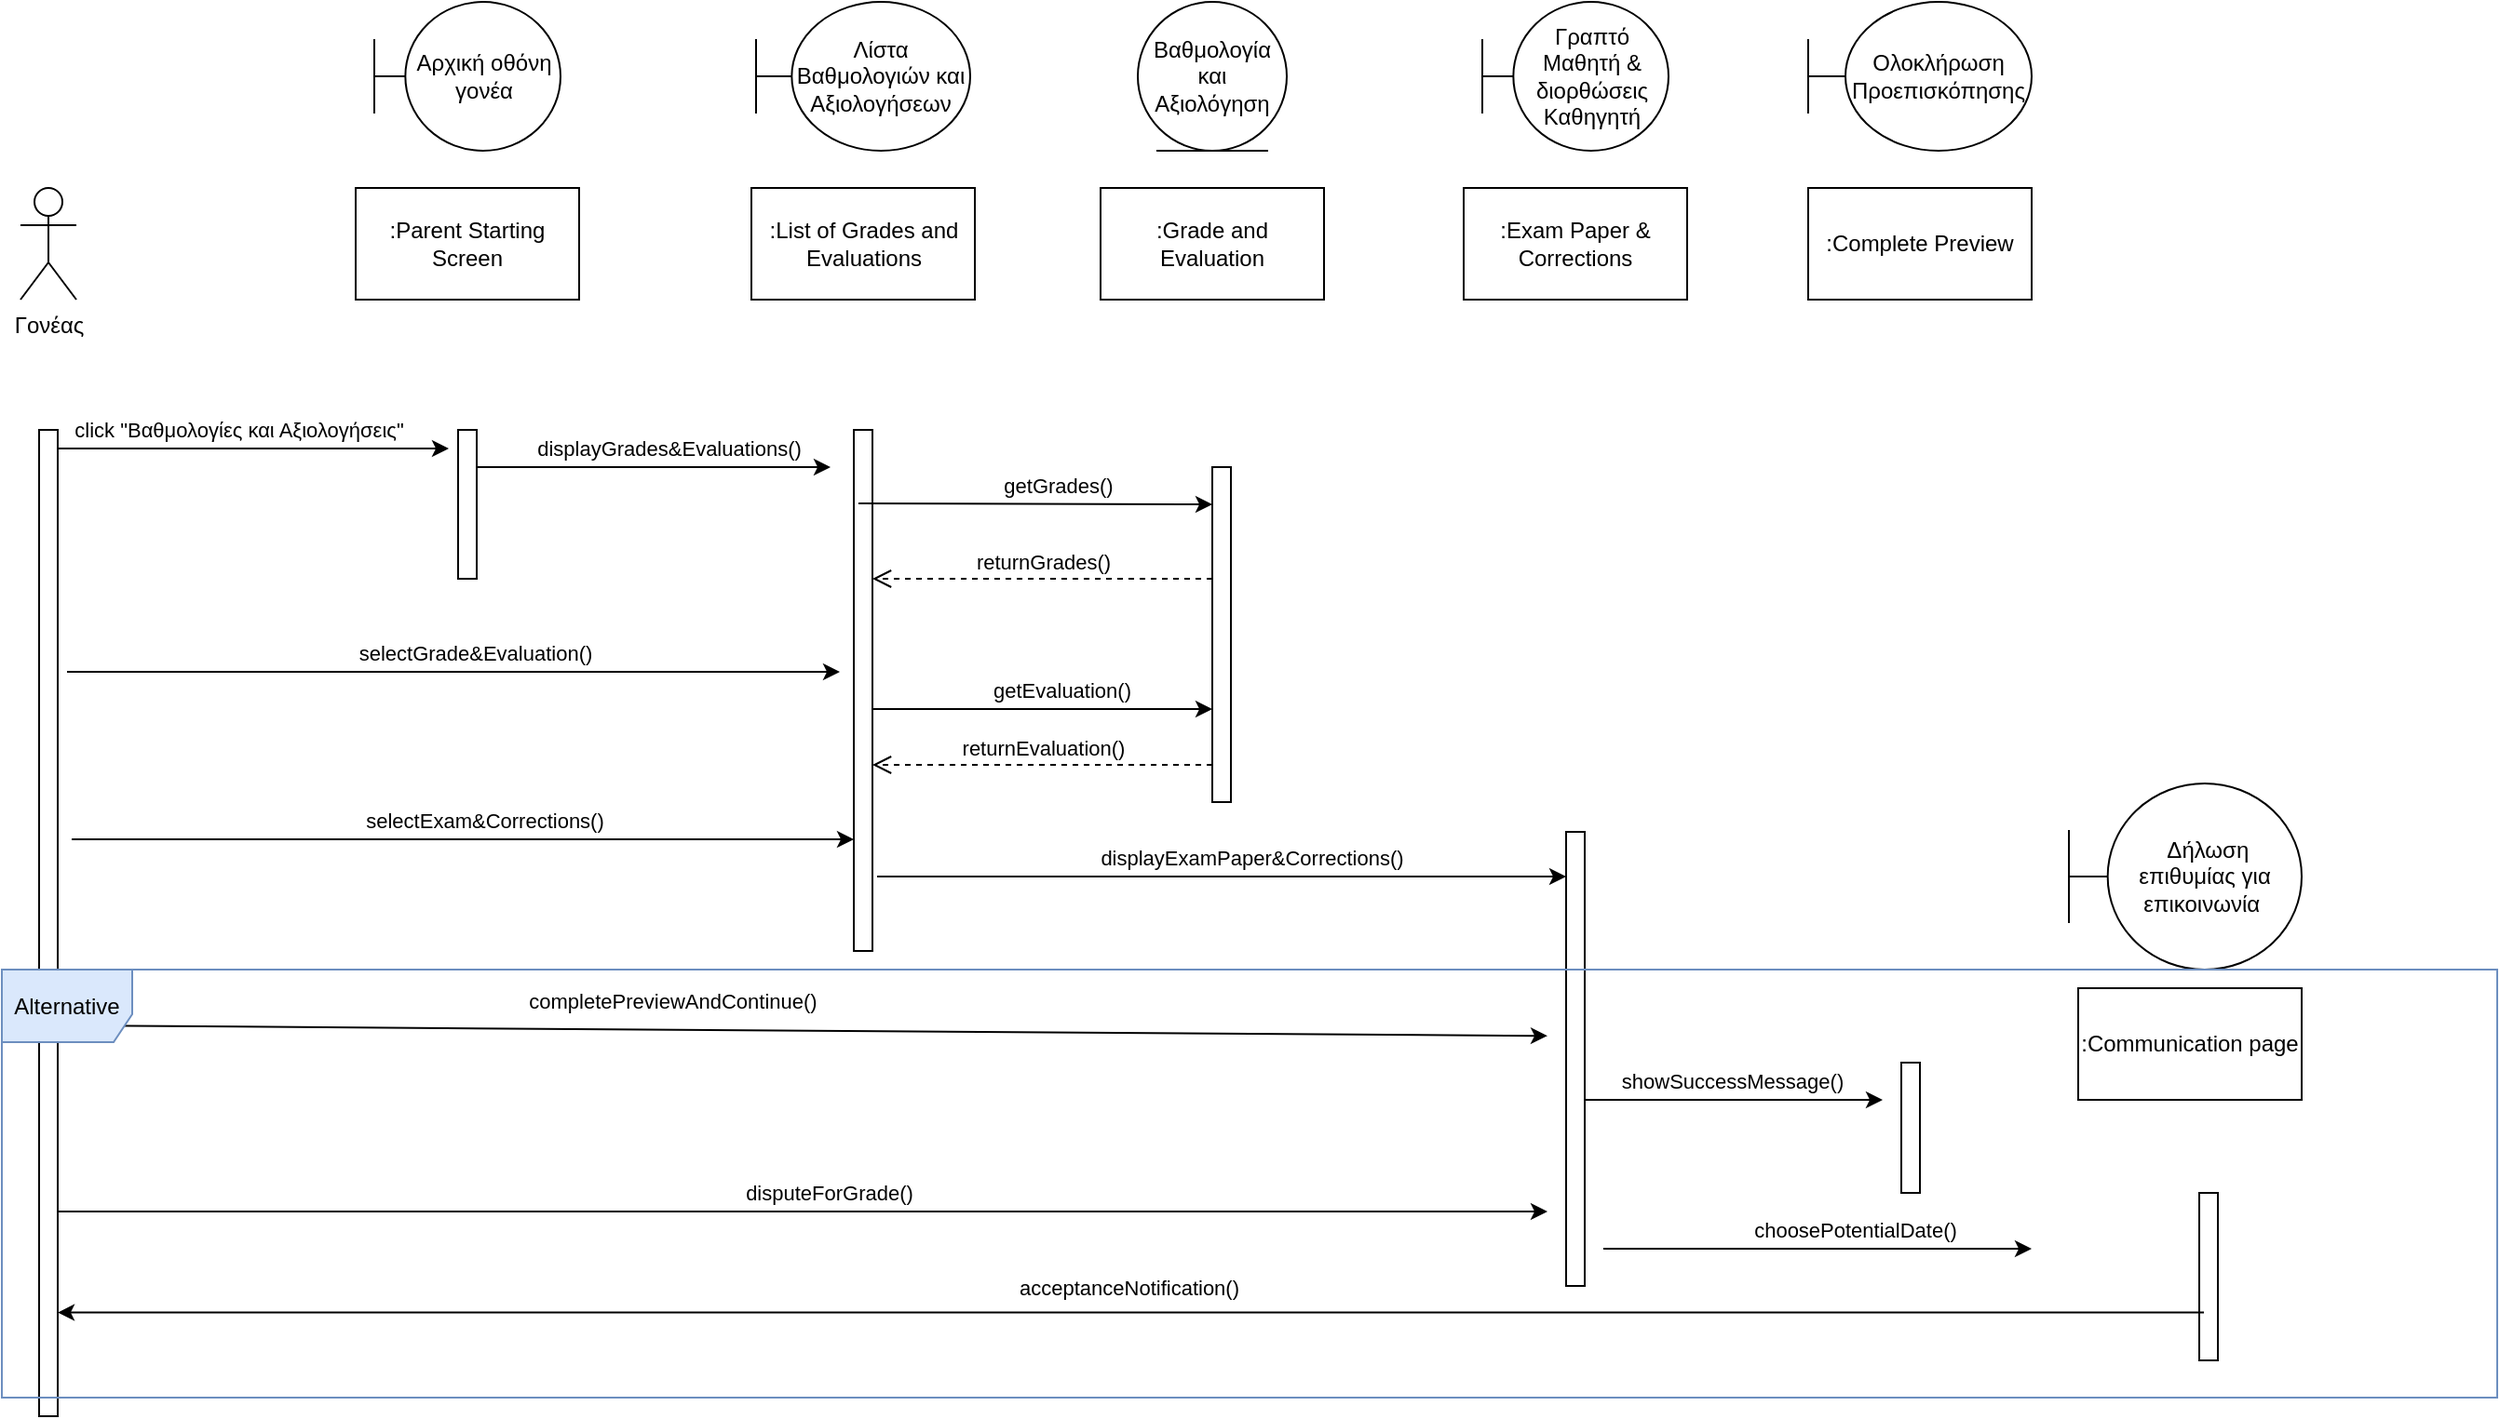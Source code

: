 <mxfile version="21.2.9" type="device">
  <diagram name="Σελίδα-1" id="i3S0s62vUGP8pChOpHny">
    <mxGraphModel dx="2960" dy="2004" grid="1" gridSize="10" guides="1" tooltips="1" connect="1" arrows="1" fold="1" page="1" pageScale="1" pageWidth="1654" pageHeight="1169" math="0" shadow="0">
      <root>
        <mxCell id="0" />
        <mxCell id="1" parent="0" />
        <mxCell id="9fcjJG3RtXVqMgEtwjzp-1" value="Γονέας" style="shape=umlActor;verticalLabelPosition=bottom;verticalAlign=top;html=1;" parent="1" vertex="1">
          <mxGeometry x="-1250" y="-1020" width="30" height="60" as="geometry" />
        </mxCell>
        <mxCell id="9fcjJG3RtXVqMgEtwjzp-2" value="" style="html=1;points=[];perimeter=orthogonalPerimeter;outlineConnect=0;targetShapes=umlLifeline;portConstraint=eastwest;newEdgeStyle={&quot;edgeStyle&quot;:&quot;elbowEdgeStyle&quot;,&quot;elbow&quot;:&quot;vertical&quot;,&quot;curved&quot;:0,&quot;rounded&quot;:0};" parent="1" vertex="1">
          <mxGeometry x="-1240" y="-890" width="10" height="530" as="geometry" />
        </mxCell>
        <mxCell id="9fcjJG3RtXVqMgEtwjzp-3" value="Λίστα Βαθμολογιών και Αξιολογήσεων" style="shape=umlBoundary;whiteSpace=wrap;html=1;" parent="1" vertex="1">
          <mxGeometry x="-855" y="-1120" width="115" height="80" as="geometry" />
        </mxCell>
        <mxCell id="9fcjJG3RtXVqMgEtwjzp-4" value=":Parent Starting Screen" style="rounded=0;whiteSpace=wrap;html=1;" parent="1" vertex="1">
          <mxGeometry x="-1070" y="-1020" width="120" height="60" as="geometry" />
        </mxCell>
        <mxCell id="9fcjJG3RtXVqMgEtwjzp-5" value="Αρχική οθόνη γονέα" style="shape=umlBoundary;whiteSpace=wrap;html=1;" parent="1" vertex="1">
          <mxGeometry x="-1060" y="-1120" width="100" height="80" as="geometry" />
        </mxCell>
        <mxCell id="9fcjJG3RtXVqMgEtwjzp-6" value=":List of Grades and Evaluations" style="rounded=0;whiteSpace=wrap;html=1;" parent="1" vertex="1">
          <mxGeometry x="-857.5" y="-1020" width="120" height="60" as="geometry" />
        </mxCell>
        <mxCell id="9fcjJG3RtXVqMgEtwjzp-7" value="Γραπτό Μαθητή &amp;amp; διορθώσεις Καθηγητή" style="shape=umlBoundary;whiteSpace=wrap;html=1;" parent="1" vertex="1">
          <mxGeometry x="-465" y="-1120" width="100" height="80" as="geometry" />
        </mxCell>
        <mxCell id="9fcjJG3RtXVqMgEtwjzp-8" value="" style="html=1;points=[];perimeter=orthogonalPerimeter;outlineConnect=0;targetShapes=umlLifeline;portConstraint=eastwest;newEdgeStyle={&quot;edgeStyle&quot;:&quot;elbowEdgeStyle&quot;,&quot;elbow&quot;:&quot;vertical&quot;,&quot;curved&quot;:0,&quot;rounded&quot;:0};" parent="1" vertex="1">
          <mxGeometry x="-1015" y="-890" width="10" height="80" as="geometry" />
        </mxCell>
        <mxCell id="9fcjJG3RtXVqMgEtwjzp-9" value="Ολοκλήρωση Προεπισκόπησης" style="shape=umlBoundary;whiteSpace=wrap;html=1;" parent="1" vertex="1">
          <mxGeometry x="-290" y="-1120" width="120" height="80" as="geometry" />
        </mxCell>
        <mxCell id="9fcjJG3RtXVqMgEtwjzp-10" value="&amp;nbsp;Δήλωση επιθυμίας για επικοινωνία&amp;nbsp;" style="shape=umlBoundary;whiteSpace=wrap;html=1;" parent="1" vertex="1">
          <mxGeometry x="-150" y="-700" width="125" height="100" as="geometry" />
        </mxCell>
        <mxCell id="9fcjJG3RtXVqMgEtwjzp-11" value="" style="html=1;points=[];perimeter=orthogonalPerimeter;outlineConnect=0;targetShapes=umlLifeline;portConstraint=eastwest;newEdgeStyle={&quot;edgeStyle&quot;:&quot;elbowEdgeStyle&quot;,&quot;elbow&quot;:&quot;vertical&quot;,&quot;curved&quot;:0,&quot;rounded&quot;:0};" parent="1" vertex="1">
          <mxGeometry x="-802.5" y="-890" width="10" height="280" as="geometry" />
        </mxCell>
        <mxCell id="9fcjJG3RtXVqMgEtwjzp-12" value="" style="endArrow=classic;html=1;rounded=0;" parent="1" source="9fcjJG3RtXVqMgEtwjzp-2" edge="1">
          <mxGeometry width="50" height="50" relative="1" as="geometry">
            <mxPoint x="-1200" y="-860" as="sourcePoint" />
            <mxPoint x="-1020" y="-880" as="targetPoint" />
          </mxGeometry>
        </mxCell>
        <mxCell id="9fcjJG3RtXVqMgEtwjzp-13" value="click &quot;Βαθμολογίες και Αξιολογήσεις&quot;" style="edgeLabel;html=1;align=center;verticalAlign=middle;resizable=0;points=[];" parent="9fcjJG3RtXVqMgEtwjzp-12" vertex="1" connectable="0">
          <mxGeometry x="0.187" y="-2" relative="1" as="geometry">
            <mxPoint x="-28" y="-12" as="offset" />
          </mxGeometry>
        </mxCell>
        <mxCell id="9fcjJG3RtXVqMgEtwjzp-14" value="" style="html=1;points=[];perimeter=orthogonalPerimeter;outlineConnect=0;targetShapes=umlLifeline;portConstraint=eastwest;newEdgeStyle={&quot;edgeStyle&quot;:&quot;elbowEdgeStyle&quot;,&quot;elbow&quot;:&quot;vertical&quot;,&quot;curved&quot;:0,&quot;rounded&quot;:0};" parent="1" vertex="1">
          <mxGeometry x="-610" y="-870" width="10" height="180" as="geometry" />
        </mxCell>
        <mxCell id="9fcjJG3RtXVqMgEtwjzp-15" value="" style="endArrow=classic;html=1;rounded=0;" parent="1" edge="1">
          <mxGeometry width="50" height="50" relative="1" as="geometry">
            <mxPoint x="-1005" y="-870" as="sourcePoint" />
            <mxPoint x="-815" y="-870" as="targetPoint" />
          </mxGeometry>
        </mxCell>
        <mxCell id="9fcjJG3RtXVqMgEtwjzp-16" value="displayGrades&amp;amp;Evaluations()" style="edgeLabel;html=1;align=center;verticalAlign=middle;resizable=0;points=[];" parent="9fcjJG3RtXVqMgEtwjzp-15" vertex="1" connectable="0">
          <mxGeometry x="0.259" y="3" relative="1" as="geometry">
            <mxPoint x="-17" y="-7" as="offset" />
          </mxGeometry>
        </mxCell>
        <mxCell id="9fcjJG3RtXVqMgEtwjzp-17" value="" style="endArrow=classic;html=1;rounded=0;" parent="1" edge="1">
          <mxGeometry width="50" height="50" relative="1" as="geometry">
            <mxPoint x="-800" y="-850.5" as="sourcePoint" />
            <mxPoint x="-610" y="-850" as="targetPoint" />
          </mxGeometry>
        </mxCell>
        <mxCell id="9fcjJG3RtXVqMgEtwjzp-18" value="getGrades()" style="edgeLabel;html=1;align=center;verticalAlign=middle;resizable=0;points=[];" parent="9fcjJG3RtXVqMgEtwjzp-17" vertex="1" connectable="0">
          <mxGeometry x="0.344" relative="1" as="geometry">
            <mxPoint x="-21" y="-10" as="offset" />
          </mxGeometry>
        </mxCell>
        <mxCell id="9fcjJG3RtXVqMgEtwjzp-19" value=":Grade and Evaluation" style="rounded=0;whiteSpace=wrap;html=1;" parent="1" vertex="1">
          <mxGeometry x="-670" y="-1020" width="120" height="60" as="geometry" />
        </mxCell>
        <mxCell id="9fcjJG3RtXVqMgEtwjzp-20" value="returnGrades()" style="html=1;verticalAlign=bottom;endArrow=open;dashed=1;endSize=8;edgeStyle=elbowEdgeStyle;elbow=vertical;curved=0;rounded=0;" parent="1" edge="1">
          <mxGeometry relative="1" as="geometry">
            <mxPoint x="-610" y="-810" as="sourcePoint" />
            <mxPoint x="-792.5" y="-810" as="targetPoint" />
          </mxGeometry>
        </mxCell>
        <mxCell id="9fcjJG3RtXVqMgEtwjzp-21" value="" style="endArrow=classic;html=1;rounded=0;" parent="1" edge="1">
          <mxGeometry width="50" height="50" relative="1" as="geometry">
            <mxPoint x="-1225" y="-760" as="sourcePoint" />
            <mxPoint x="-810" y="-760" as="targetPoint" />
          </mxGeometry>
        </mxCell>
        <mxCell id="9fcjJG3RtXVqMgEtwjzp-22" value="selectGrade&amp;amp;Evaluation()" style="edgeLabel;html=1;align=center;verticalAlign=middle;resizable=0;points=[];" parent="9fcjJG3RtXVqMgEtwjzp-21" vertex="1" connectable="0">
          <mxGeometry x="0.187" y="-2" relative="1" as="geometry">
            <mxPoint x="-28" y="-12" as="offset" />
          </mxGeometry>
        </mxCell>
        <mxCell id="9fcjJG3RtXVqMgEtwjzp-23" value="" style="html=1;points=[];perimeter=orthogonalPerimeter;outlineConnect=0;targetShapes=umlLifeline;portConstraint=eastwest;newEdgeStyle={&quot;edgeStyle&quot;:&quot;elbowEdgeStyle&quot;,&quot;elbow&quot;:&quot;vertical&quot;,&quot;curved&quot;:0,&quot;rounded&quot;:0};" parent="1" vertex="1">
          <mxGeometry x="-420" y="-674" width="10" height="244" as="geometry" />
        </mxCell>
        <mxCell id="9fcjJG3RtXVqMgEtwjzp-24" value="" style="endArrow=classic;html=1;rounded=0;" parent="1" edge="1">
          <mxGeometry width="50" height="50" relative="1" as="geometry">
            <mxPoint x="-790" y="-650" as="sourcePoint" />
            <mxPoint x="-420" y="-650" as="targetPoint" />
          </mxGeometry>
        </mxCell>
        <mxCell id="9fcjJG3RtXVqMgEtwjzp-25" value="displayExamPaper&amp;amp;Corrections()" style="edgeLabel;html=1;align=center;verticalAlign=middle;resizable=0;points=[];" parent="9fcjJG3RtXVqMgEtwjzp-24" vertex="1" connectable="0">
          <mxGeometry x="0.166" y="4" relative="1" as="geometry">
            <mxPoint x="-15" y="-6" as="offset" />
          </mxGeometry>
        </mxCell>
        <mxCell id="9fcjJG3RtXVqMgEtwjzp-26" value=":Exam Paper &amp;amp; Corrections" style="rounded=0;whiteSpace=wrap;html=1;" parent="1" vertex="1">
          <mxGeometry x="-475" y="-1020" width="120" height="60" as="geometry" />
        </mxCell>
        <mxCell id="9fcjJG3RtXVqMgEtwjzp-27" value="" style="endArrow=classic;html=1;rounded=0;" parent="1" edge="1">
          <mxGeometry width="50" height="50" relative="1" as="geometry">
            <mxPoint x="-1230" y="-570" as="sourcePoint" />
            <mxPoint x="-430" y="-564.38" as="targetPoint" />
          </mxGeometry>
        </mxCell>
        <mxCell id="9fcjJG3RtXVqMgEtwjzp-28" value="completePreviewAndContinue()" style="edgeLabel;html=1;align=center;verticalAlign=middle;resizable=0;points=[];" parent="9fcjJG3RtXVqMgEtwjzp-27" vertex="1" connectable="0">
          <mxGeometry x="0.187" y="-2" relative="1" as="geometry">
            <mxPoint x="-145" y="-19" as="offset" />
          </mxGeometry>
        </mxCell>
        <mxCell id="9fcjJG3RtXVqMgEtwjzp-29" value="Βαθμολογία και&lt;br style=&quot;border-color: var(--border-color);&quot;&gt;Αξιολόγηση" style="ellipse;shape=umlEntity;whiteSpace=wrap;html=1;" parent="1" vertex="1">
          <mxGeometry x="-650" y="-1120" width="80" height="80" as="geometry" />
        </mxCell>
        <mxCell id="9fcjJG3RtXVqMgEtwjzp-30" value=":Complete Preview" style="rounded=0;whiteSpace=wrap;html=1;" parent="1" vertex="1">
          <mxGeometry x="-290" y="-1020" width="120" height="60" as="geometry" />
        </mxCell>
        <mxCell id="9fcjJG3RtXVqMgEtwjzp-31" value="Alternative" style="shape=umlFrame;whiteSpace=wrap;html=1;pointerEvents=0;fillColor=#dae8fc;strokeColor=#6c8ebf;width=70;height=39;" parent="1" vertex="1">
          <mxGeometry x="-1260" y="-600" width="1340" height="230" as="geometry" />
        </mxCell>
        <mxCell id="9fcjJG3RtXVqMgEtwjzp-32" value="" style="html=1;points=[];perimeter=orthogonalPerimeter;outlineConnect=0;targetShapes=umlLifeline;portConstraint=eastwest;newEdgeStyle={&quot;edgeStyle&quot;:&quot;elbowEdgeStyle&quot;,&quot;elbow&quot;:&quot;vertical&quot;,&quot;curved&quot;:0,&quot;rounded&quot;:0};" parent="1" vertex="1">
          <mxGeometry x="-240" y="-550" width="10" height="70" as="geometry" />
        </mxCell>
        <mxCell id="9fcjJG3RtXVqMgEtwjzp-33" value="" style="endArrow=classic;html=1;rounded=0;" parent="1" edge="1">
          <mxGeometry width="50" height="50" relative="1" as="geometry">
            <mxPoint x="-1222.5" y="-670" as="sourcePoint" />
            <mxPoint x="-802.5" y="-670" as="targetPoint" />
          </mxGeometry>
        </mxCell>
        <mxCell id="9fcjJG3RtXVqMgEtwjzp-34" value="selectExam&amp;amp;Corrections()" style="edgeLabel;html=1;align=center;verticalAlign=middle;resizable=0;points=[];" parent="9fcjJG3RtXVqMgEtwjzp-33" vertex="1" connectable="0">
          <mxGeometry x="0.187" y="-2" relative="1" as="geometry">
            <mxPoint x="-28" y="-12" as="offset" />
          </mxGeometry>
        </mxCell>
        <mxCell id="9fcjJG3RtXVqMgEtwjzp-35" value="" style="endArrow=classic;html=1;rounded=0;" parent="1" source="9fcjJG3RtXVqMgEtwjzp-23" edge="1">
          <mxGeometry width="50" height="50" relative="1" as="geometry">
            <mxPoint x="-600" y="-410.62" as="sourcePoint" />
            <mxPoint x="-250" y="-530" as="targetPoint" />
          </mxGeometry>
        </mxCell>
        <mxCell id="9fcjJG3RtXVqMgEtwjzp-36" value="showSuccessMessage()" style="edgeLabel;html=1;align=center;verticalAlign=middle;resizable=0;points=[];" parent="9fcjJG3RtXVqMgEtwjzp-35" vertex="1" connectable="0">
          <mxGeometry x="0.166" y="4" relative="1" as="geometry">
            <mxPoint x="-15" y="-6" as="offset" />
          </mxGeometry>
        </mxCell>
        <mxCell id="9fcjJG3RtXVqMgEtwjzp-38" value="" style="endArrow=classic;html=1;rounded=0;" parent="1" edge="1">
          <mxGeometry width="50" height="50" relative="1" as="geometry">
            <mxPoint x="-1230" y="-470" as="sourcePoint" />
            <mxPoint x="-430" y="-470" as="targetPoint" />
          </mxGeometry>
        </mxCell>
        <mxCell id="9fcjJG3RtXVqMgEtwjzp-39" value="disputeForGrade()" style="edgeLabel;html=1;align=center;verticalAlign=middle;resizable=0;points=[];" parent="9fcjJG3RtXVqMgEtwjzp-38" vertex="1" connectable="0">
          <mxGeometry x="0.187" y="-2" relative="1" as="geometry">
            <mxPoint x="-61" y="-12" as="offset" />
          </mxGeometry>
        </mxCell>
        <mxCell id="9fcjJG3RtXVqMgEtwjzp-40" value="" style="endArrow=classic;html=1;rounded=0;" parent="1" edge="1">
          <mxGeometry width="50" height="50" relative="1" as="geometry">
            <mxPoint x="-400" y="-450" as="sourcePoint" />
            <mxPoint x="-170" y="-450" as="targetPoint" />
            <Array as="points">
              <mxPoint x="-280" y="-450" />
            </Array>
          </mxGeometry>
        </mxCell>
        <mxCell id="9fcjJG3RtXVqMgEtwjzp-41" value="choosePotentialDate()" style="edgeLabel;html=1;align=center;verticalAlign=middle;resizable=0;points=[];" parent="9fcjJG3RtXVqMgEtwjzp-40" vertex="1" connectable="0">
          <mxGeometry x="-0.1" relative="1" as="geometry">
            <mxPoint x="31" y="-10" as="offset" />
          </mxGeometry>
        </mxCell>
        <mxCell id="9fcjJG3RtXVqMgEtwjzp-42" value="" style="html=1;points=[];perimeter=orthogonalPerimeter;outlineConnect=0;targetShapes=umlLifeline;portConstraint=eastwest;newEdgeStyle={&quot;edgeStyle&quot;:&quot;elbowEdgeStyle&quot;,&quot;elbow&quot;:&quot;vertical&quot;,&quot;curved&quot;:0,&quot;rounded&quot;:0};" parent="1" vertex="1">
          <mxGeometry x="-80" y="-480" width="10" height="90" as="geometry" />
        </mxCell>
        <mxCell id="9fcjJG3RtXVqMgEtwjzp-43" value="" style="endArrow=classic;html=1;rounded=0;exitX=0.25;exitY=0.714;exitDx=0;exitDy=0;exitPerimeter=0;" parent="1" source="9fcjJG3RtXVqMgEtwjzp-42" target="9fcjJG3RtXVqMgEtwjzp-2" edge="1">
          <mxGeometry width="50" height="50" relative="1" as="geometry">
            <mxPoint x="-930" y="-190" as="sourcePoint" />
            <mxPoint x="-310" y="-190" as="targetPoint" />
          </mxGeometry>
        </mxCell>
        <mxCell id="9fcjJG3RtXVqMgEtwjzp-44" value="acceptanceNotification()" style="edgeLabel;html=1;align=center;verticalAlign=middle;resizable=0;points=[];" parent="9fcjJG3RtXVqMgEtwjzp-43" vertex="1" connectable="0">
          <mxGeometry x="0.187" y="-2" relative="1" as="geometry">
            <mxPoint x="106" y="-12" as="offset" />
          </mxGeometry>
        </mxCell>
        <mxCell id="9fcjJG3RtXVqMgEtwjzp-45" value="" style="endArrow=classic;html=1;rounded=0;" parent="1" target="9fcjJG3RtXVqMgEtwjzp-14" edge="1">
          <mxGeometry width="50" height="50" relative="1" as="geometry">
            <mxPoint x="-792.5" y="-740" as="sourcePoint" />
            <mxPoint x="-602.5" y="-739.5" as="targetPoint" />
          </mxGeometry>
        </mxCell>
        <mxCell id="9fcjJG3RtXVqMgEtwjzp-46" value="getEvaluation()" style="edgeLabel;html=1;align=center;verticalAlign=middle;resizable=0;points=[];" parent="9fcjJG3RtXVqMgEtwjzp-45" vertex="1" connectable="0">
          <mxGeometry x="0.344" relative="1" as="geometry">
            <mxPoint x="-21" y="-10" as="offset" />
          </mxGeometry>
        </mxCell>
        <mxCell id="9fcjJG3RtXVqMgEtwjzp-47" value="returnEvaluation()" style="html=1;verticalAlign=bottom;endArrow=open;dashed=1;endSize=8;edgeStyle=elbowEdgeStyle;elbow=vertical;curved=0;rounded=0;" parent="1" edge="1">
          <mxGeometry relative="1" as="geometry">
            <mxPoint x="-610" y="-710" as="sourcePoint" />
            <mxPoint x="-792.5" y="-710" as="targetPoint" />
          </mxGeometry>
        </mxCell>
        <mxCell id="9fcjJG3RtXVqMgEtwjzp-48" value=":Communication page" style="rounded=0;whiteSpace=wrap;html=1;" parent="1" vertex="1">
          <mxGeometry x="-145" y="-590" width="120" height="60" as="geometry" />
        </mxCell>
      </root>
    </mxGraphModel>
  </diagram>
</mxfile>
